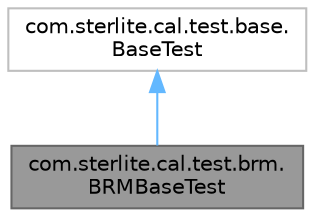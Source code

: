 digraph "com.sterlite.cal.test.brm.BRMBaseTest"
{
 // LATEX_PDF_SIZE
  bgcolor="transparent";
  edge [fontname=Helvetica,fontsize=10,labelfontname=Helvetica,labelfontsize=10];
  node [fontname=Helvetica,fontsize=10,shape=box,height=0.2,width=0.4];
  Node1 [id="Node000001",label="com.sterlite.cal.test.brm.\lBRMBaseTest",height=0.2,width=0.4,color="gray40", fillcolor="grey60", style="filled", fontcolor="black",tooltip=" "];
  Node2 -> Node1 [id="edge1_Node000001_Node000002",dir="back",color="steelblue1",style="solid",tooltip=" "];
  Node2 [id="Node000002",label="com.sterlite.cal.test.base.\lBaseTest",height=0.2,width=0.4,color="grey75", fillcolor="white", style="filled",URL="$classcom_1_1sterlite_1_1cal_1_1test_1_1base_1_1_base_test.html",tooltip=" "];
}
